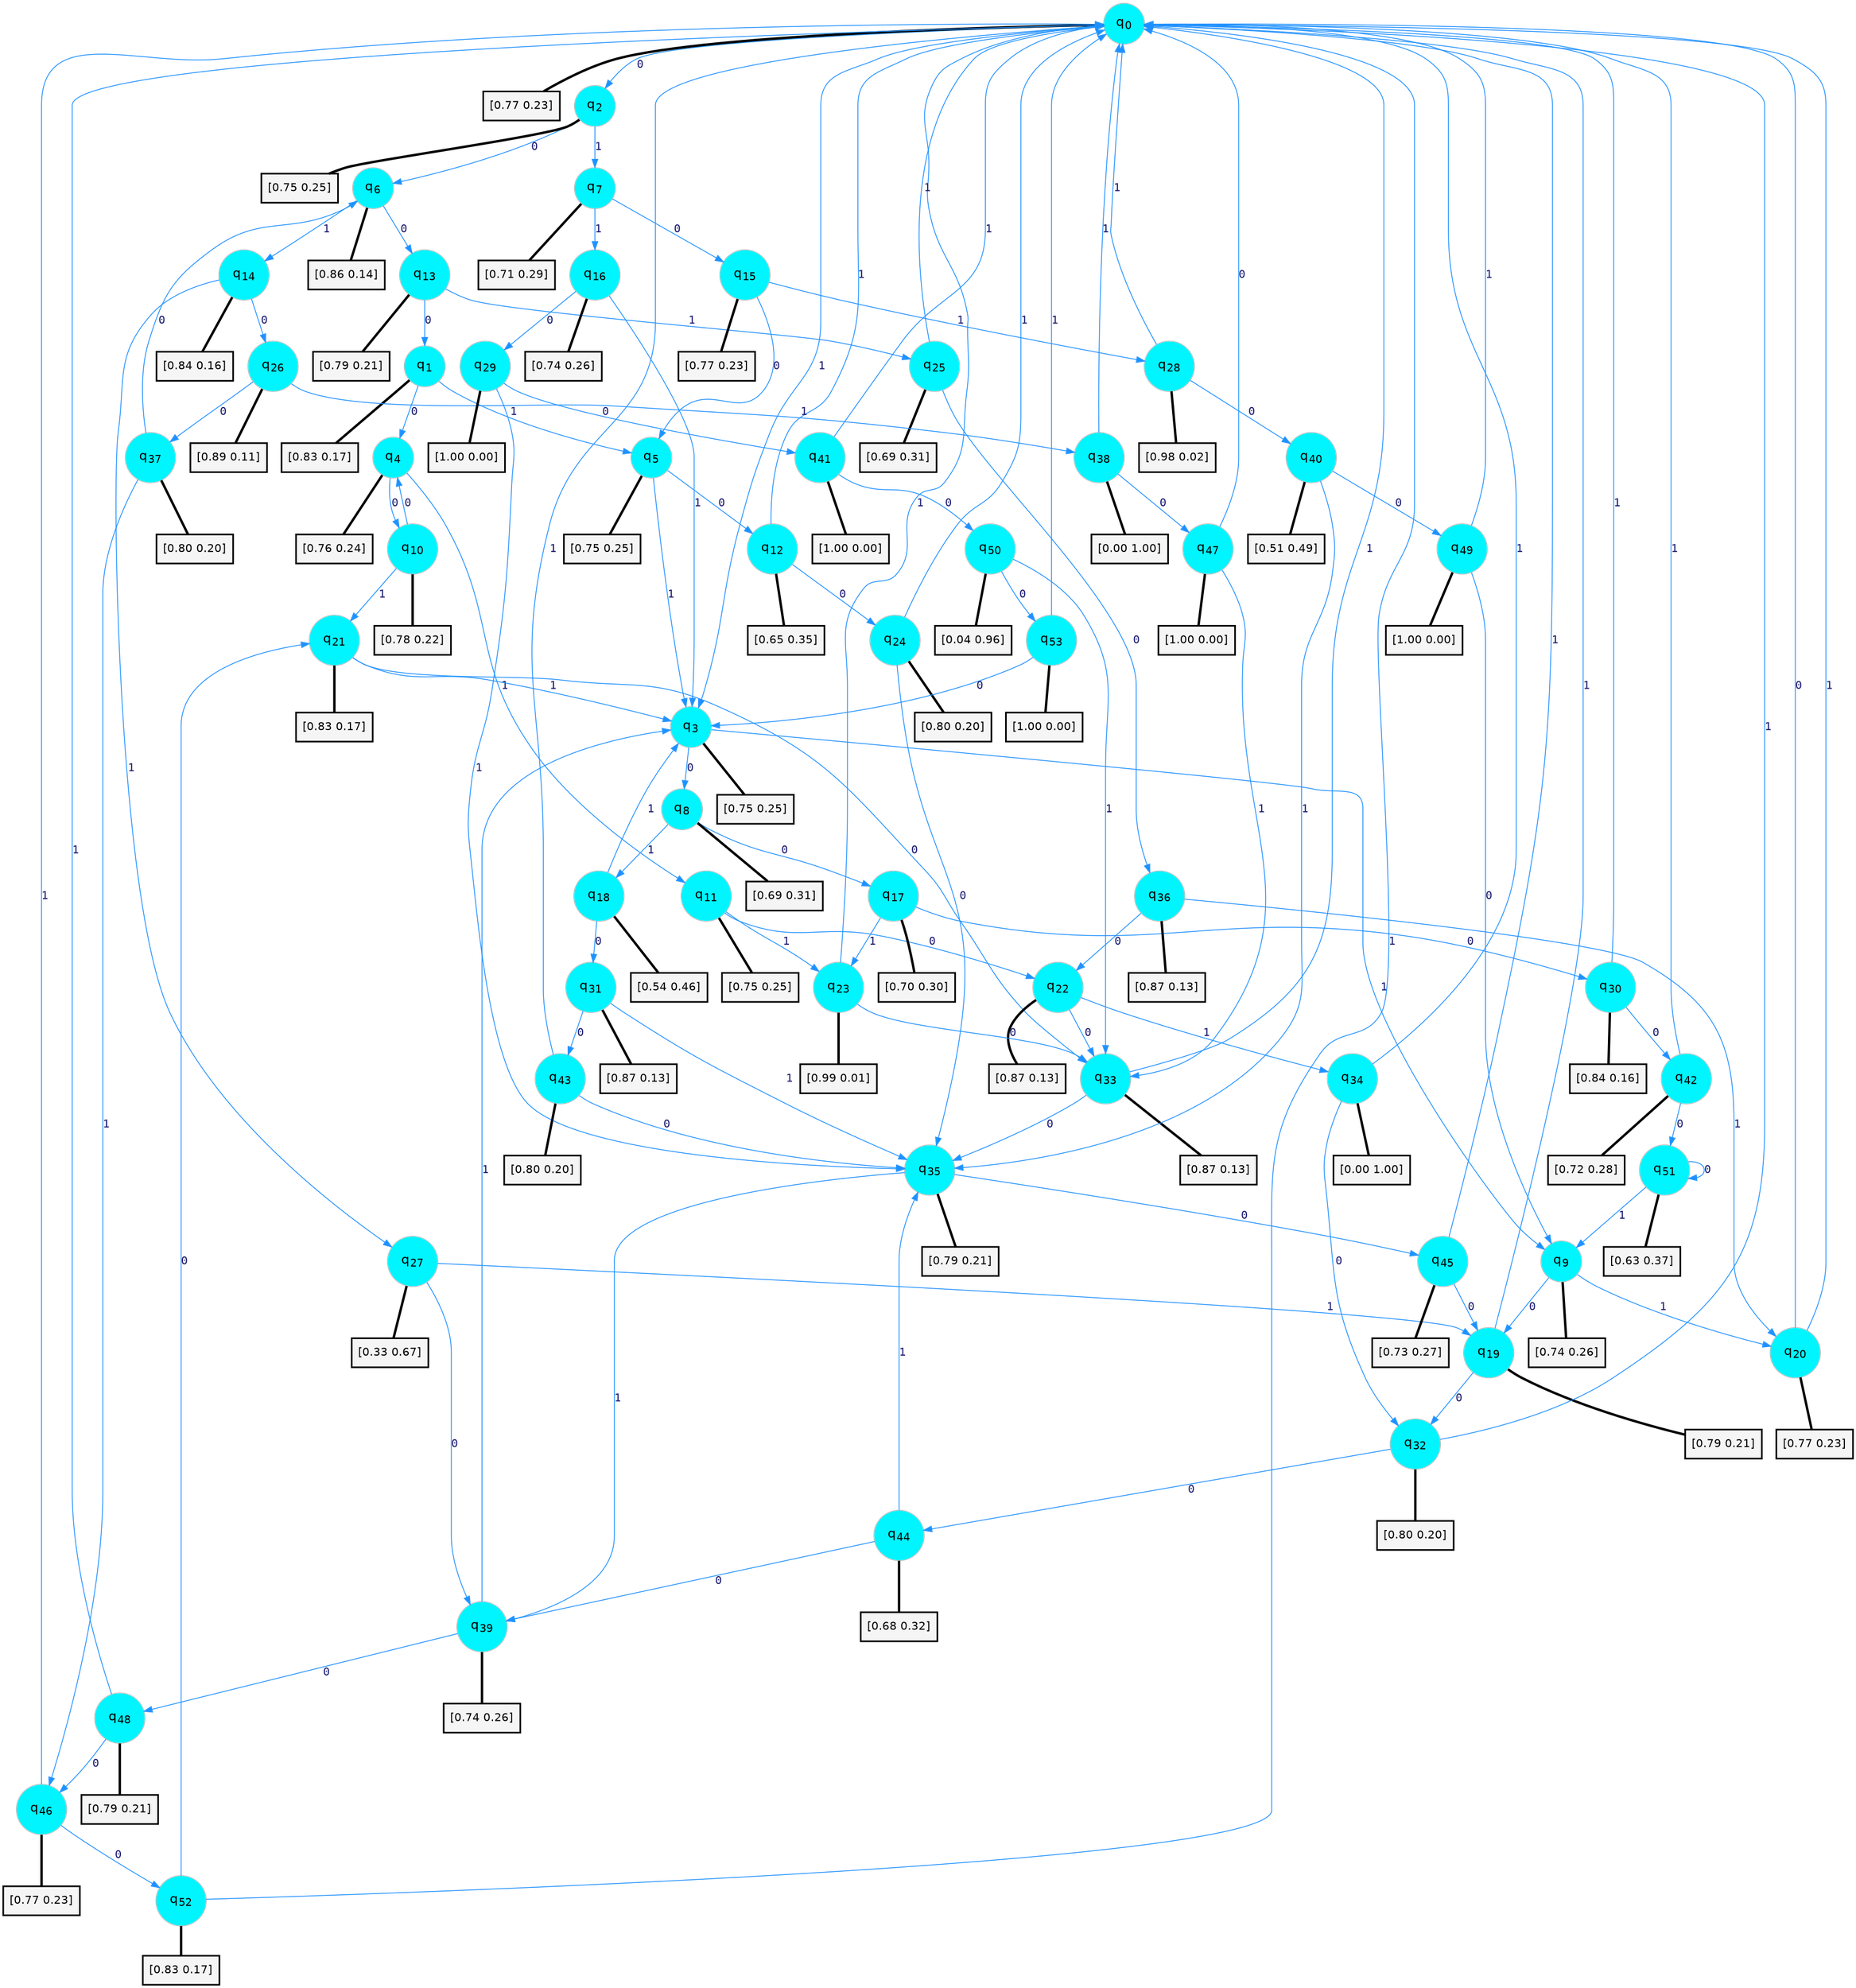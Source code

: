 digraph G {
graph [
bgcolor=transparent, dpi=300, rankdir=TD, size="40,25"];
node [
color=gray, fillcolor=turquoise1, fontcolor=black, fontname=Helvetica, fontsize=16, fontweight=bold, shape=circle, style=filled];
edge [
arrowsize=1, color=dodgerblue1, fontcolor=midnightblue, fontname=courier, fontweight=bold, penwidth=1, style=solid, weight=20];
0[label=<q<SUB>0</SUB>>];
1[label=<q<SUB>1</SUB>>];
2[label=<q<SUB>2</SUB>>];
3[label=<q<SUB>3</SUB>>];
4[label=<q<SUB>4</SUB>>];
5[label=<q<SUB>5</SUB>>];
6[label=<q<SUB>6</SUB>>];
7[label=<q<SUB>7</SUB>>];
8[label=<q<SUB>8</SUB>>];
9[label=<q<SUB>9</SUB>>];
10[label=<q<SUB>10</SUB>>];
11[label=<q<SUB>11</SUB>>];
12[label=<q<SUB>12</SUB>>];
13[label=<q<SUB>13</SUB>>];
14[label=<q<SUB>14</SUB>>];
15[label=<q<SUB>15</SUB>>];
16[label=<q<SUB>16</SUB>>];
17[label=<q<SUB>17</SUB>>];
18[label=<q<SUB>18</SUB>>];
19[label=<q<SUB>19</SUB>>];
20[label=<q<SUB>20</SUB>>];
21[label=<q<SUB>21</SUB>>];
22[label=<q<SUB>22</SUB>>];
23[label=<q<SUB>23</SUB>>];
24[label=<q<SUB>24</SUB>>];
25[label=<q<SUB>25</SUB>>];
26[label=<q<SUB>26</SUB>>];
27[label=<q<SUB>27</SUB>>];
28[label=<q<SUB>28</SUB>>];
29[label=<q<SUB>29</SUB>>];
30[label=<q<SUB>30</SUB>>];
31[label=<q<SUB>31</SUB>>];
32[label=<q<SUB>32</SUB>>];
33[label=<q<SUB>33</SUB>>];
34[label=<q<SUB>34</SUB>>];
35[label=<q<SUB>35</SUB>>];
36[label=<q<SUB>36</SUB>>];
37[label=<q<SUB>37</SUB>>];
38[label=<q<SUB>38</SUB>>];
39[label=<q<SUB>39</SUB>>];
40[label=<q<SUB>40</SUB>>];
41[label=<q<SUB>41</SUB>>];
42[label=<q<SUB>42</SUB>>];
43[label=<q<SUB>43</SUB>>];
44[label=<q<SUB>44</SUB>>];
45[label=<q<SUB>45</SUB>>];
46[label=<q<SUB>46</SUB>>];
47[label=<q<SUB>47</SUB>>];
48[label=<q<SUB>48</SUB>>];
49[label=<q<SUB>49</SUB>>];
50[label=<q<SUB>50</SUB>>];
51[label=<q<SUB>51</SUB>>];
52[label=<q<SUB>52</SUB>>];
53[label=<q<SUB>53</SUB>>];
54[label="[0.77 0.23]", shape=box,fontcolor=black, fontname=Helvetica, fontsize=14, penwidth=2, fillcolor=whitesmoke,color=black];
55[label="[0.83 0.17]", shape=box,fontcolor=black, fontname=Helvetica, fontsize=14, penwidth=2, fillcolor=whitesmoke,color=black];
56[label="[0.75 0.25]", shape=box,fontcolor=black, fontname=Helvetica, fontsize=14, penwidth=2, fillcolor=whitesmoke,color=black];
57[label="[0.75 0.25]", shape=box,fontcolor=black, fontname=Helvetica, fontsize=14, penwidth=2, fillcolor=whitesmoke,color=black];
58[label="[0.76 0.24]", shape=box,fontcolor=black, fontname=Helvetica, fontsize=14, penwidth=2, fillcolor=whitesmoke,color=black];
59[label="[0.75 0.25]", shape=box,fontcolor=black, fontname=Helvetica, fontsize=14, penwidth=2, fillcolor=whitesmoke,color=black];
60[label="[0.86 0.14]", shape=box,fontcolor=black, fontname=Helvetica, fontsize=14, penwidth=2, fillcolor=whitesmoke,color=black];
61[label="[0.71 0.29]", shape=box,fontcolor=black, fontname=Helvetica, fontsize=14, penwidth=2, fillcolor=whitesmoke,color=black];
62[label="[0.69 0.31]", shape=box,fontcolor=black, fontname=Helvetica, fontsize=14, penwidth=2, fillcolor=whitesmoke,color=black];
63[label="[0.74 0.26]", shape=box,fontcolor=black, fontname=Helvetica, fontsize=14, penwidth=2, fillcolor=whitesmoke,color=black];
64[label="[0.78 0.22]", shape=box,fontcolor=black, fontname=Helvetica, fontsize=14, penwidth=2, fillcolor=whitesmoke,color=black];
65[label="[0.75 0.25]", shape=box,fontcolor=black, fontname=Helvetica, fontsize=14, penwidth=2, fillcolor=whitesmoke,color=black];
66[label="[0.65 0.35]", shape=box,fontcolor=black, fontname=Helvetica, fontsize=14, penwidth=2, fillcolor=whitesmoke,color=black];
67[label="[0.79 0.21]", shape=box,fontcolor=black, fontname=Helvetica, fontsize=14, penwidth=2, fillcolor=whitesmoke,color=black];
68[label="[0.84 0.16]", shape=box,fontcolor=black, fontname=Helvetica, fontsize=14, penwidth=2, fillcolor=whitesmoke,color=black];
69[label="[0.77 0.23]", shape=box,fontcolor=black, fontname=Helvetica, fontsize=14, penwidth=2, fillcolor=whitesmoke,color=black];
70[label="[0.74 0.26]", shape=box,fontcolor=black, fontname=Helvetica, fontsize=14, penwidth=2, fillcolor=whitesmoke,color=black];
71[label="[0.70 0.30]", shape=box,fontcolor=black, fontname=Helvetica, fontsize=14, penwidth=2, fillcolor=whitesmoke,color=black];
72[label="[0.54 0.46]", shape=box,fontcolor=black, fontname=Helvetica, fontsize=14, penwidth=2, fillcolor=whitesmoke,color=black];
73[label="[0.79 0.21]", shape=box,fontcolor=black, fontname=Helvetica, fontsize=14, penwidth=2, fillcolor=whitesmoke,color=black];
74[label="[0.77 0.23]", shape=box,fontcolor=black, fontname=Helvetica, fontsize=14, penwidth=2, fillcolor=whitesmoke,color=black];
75[label="[0.83 0.17]", shape=box,fontcolor=black, fontname=Helvetica, fontsize=14, penwidth=2, fillcolor=whitesmoke,color=black];
76[label="[0.87 0.13]", shape=box,fontcolor=black, fontname=Helvetica, fontsize=14, penwidth=2, fillcolor=whitesmoke,color=black];
77[label="[0.99 0.01]", shape=box,fontcolor=black, fontname=Helvetica, fontsize=14, penwidth=2, fillcolor=whitesmoke,color=black];
78[label="[0.80 0.20]", shape=box,fontcolor=black, fontname=Helvetica, fontsize=14, penwidth=2, fillcolor=whitesmoke,color=black];
79[label="[0.69 0.31]", shape=box,fontcolor=black, fontname=Helvetica, fontsize=14, penwidth=2, fillcolor=whitesmoke,color=black];
80[label="[0.89 0.11]", shape=box,fontcolor=black, fontname=Helvetica, fontsize=14, penwidth=2, fillcolor=whitesmoke,color=black];
81[label="[0.33 0.67]", shape=box,fontcolor=black, fontname=Helvetica, fontsize=14, penwidth=2, fillcolor=whitesmoke,color=black];
82[label="[0.98 0.02]", shape=box,fontcolor=black, fontname=Helvetica, fontsize=14, penwidth=2, fillcolor=whitesmoke,color=black];
83[label="[1.00 0.00]", shape=box,fontcolor=black, fontname=Helvetica, fontsize=14, penwidth=2, fillcolor=whitesmoke,color=black];
84[label="[0.84 0.16]", shape=box,fontcolor=black, fontname=Helvetica, fontsize=14, penwidth=2, fillcolor=whitesmoke,color=black];
85[label="[0.87 0.13]", shape=box,fontcolor=black, fontname=Helvetica, fontsize=14, penwidth=2, fillcolor=whitesmoke,color=black];
86[label="[0.80 0.20]", shape=box,fontcolor=black, fontname=Helvetica, fontsize=14, penwidth=2, fillcolor=whitesmoke,color=black];
87[label="[0.87 0.13]", shape=box,fontcolor=black, fontname=Helvetica, fontsize=14, penwidth=2, fillcolor=whitesmoke,color=black];
88[label="[0.00 1.00]", shape=box,fontcolor=black, fontname=Helvetica, fontsize=14, penwidth=2, fillcolor=whitesmoke,color=black];
89[label="[0.79 0.21]", shape=box,fontcolor=black, fontname=Helvetica, fontsize=14, penwidth=2, fillcolor=whitesmoke,color=black];
90[label="[0.87 0.13]", shape=box,fontcolor=black, fontname=Helvetica, fontsize=14, penwidth=2, fillcolor=whitesmoke,color=black];
91[label="[0.80 0.20]", shape=box,fontcolor=black, fontname=Helvetica, fontsize=14, penwidth=2, fillcolor=whitesmoke,color=black];
92[label="[0.00 1.00]", shape=box,fontcolor=black, fontname=Helvetica, fontsize=14, penwidth=2, fillcolor=whitesmoke,color=black];
93[label="[0.74 0.26]", shape=box,fontcolor=black, fontname=Helvetica, fontsize=14, penwidth=2, fillcolor=whitesmoke,color=black];
94[label="[0.51 0.49]", shape=box,fontcolor=black, fontname=Helvetica, fontsize=14, penwidth=2, fillcolor=whitesmoke,color=black];
95[label="[1.00 0.00]", shape=box,fontcolor=black, fontname=Helvetica, fontsize=14, penwidth=2, fillcolor=whitesmoke,color=black];
96[label="[0.72 0.28]", shape=box,fontcolor=black, fontname=Helvetica, fontsize=14, penwidth=2, fillcolor=whitesmoke,color=black];
97[label="[0.80 0.20]", shape=box,fontcolor=black, fontname=Helvetica, fontsize=14, penwidth=2, fillcolor=whitesmoke,color=black];
98[label="[0.68 0.32]", shape=box,fontcolor=black, fontname=Helvetica, fontsize=14, penwidth=2, fillcolor=whitesmoke,color=black];
99[label="[0.73 0.27]", shape=box,fontcolor=black, fontname=Helvetica, fontsize=14, penwidth=2, fillcolor=whitesmoke,color=black];
100[label="[0.77 0.23]", shape=box,fontcolor=black, fontname=Helvetica, fontsize=14, penwidth=2, fillcolor=whitesmoke,color=black];
101[label="[1.00 0.00]", shape=box,fontcolor=black, fontname=Helvetica, fontsize=14, penwidth=2, fillcolor=whitesmoke,color=black];
102[label="[0.79 0.21]", shape=box,fontcolor=black, fontname=Helvetica, fontsize=14, penwidth=2, fillcolor=whitesmoke,color=black];
103[label="[1.00 0.00]", shape=box,fontcolor=black, fontname=Helvetica, fontsize=14, penwidth=2, fillcolor=whitesmoke,color=black];
104[label="[0.04 0.96]", shape=box,fontcolor=black, fontname=Helvetica, fontsize=14, penwidth=2, fillcolor=whitesmoke,color=black];
105[label="[0.63 0.37]", shape=box,fontcolor=black, fontname=Helvetica, fontsize=14, penwidth=2, fillcolor=whitesmoke,color=black];
106[label="[0.83 0.17]", shape=box,fontcolor=black, fontname=Helvetica, fontsize=14, penwidth=2, fillcolor=whitesmoke,color=black];
107[label="[1.00 0.00]", shape=box,fontcolor=black, fontname=Helvetica, fontsize=14, penwidth=2, fillcolor=whitesmoke,color=black];
0->2 [label=0];
0->3 [label=1];
0->54 [arrowhead=none, penwidth=3,color=black];
1->4 [label=0];
1->5 [label=1];
1->55 [arrowhead=none, penwidth=3,color=black];
2->6 [label=0];
2->7 [label=1];
2->56 [arrowhead=none, penwidth=3,color=black];
3->8 [label=0];
3->9 [label=1];
3->57 [arrowhead=none, penwidth=3,color=black];
4->10 [label=0];
4->11 [label=1];
4->58 [arrowhead=none, penwidth=3,color=black];
5->12 [label=0];
5->3 [label=1];
5->59 [arrowhead=none, penwidth=3,color=black];
6->13 [label=0];
6->14 [label=1];
6->60 [arrowhead=none, penwidth=3,color=black];
7->15 [label=0];
7->16 [label=1];
7->61 [arrowhead=none, penwidth=3,color=black];
8->17 [label=0];
8->18 [label=1];
8->62 [arrowhead=none, penwidth=3,color=black];
9->19 [label=0];
9->20 [label=1];
9->63 [arrowhead=none, penwidth=3,color=black];
10->4 [label=0];
10->21 [label=1];
10->64 [arrowhead=none, penwidth=3,color=black];
11->22 [label=0];
11->23 [label=1];
11->65 [arrowhead=none, penwidth=3,color=black];
12->24 [label=0];
12->0 [label=1];
12->66 [arrowhead=none, penwidth=3,color=black];
13->1 [label=0];
13->25 [label=1];
13->67 [arrowhead=none, penwidth=3,color=black];
14->26 [label=0];
14->27 [label=1];
14->68 [arrowhead=none, penwidth=3,color=black];
15->5 [label=0];
15->28 [label=1];
15->69 [arrowhead=none, penwidth=3,color=black];
16->29 [label=0];
16->3 [label=1];
16->70 [arrowhead=none, penwidth=3,color=black];
17->30 [label=0];
17->23 [label=1];
17->71 [arrowhead=none, penwidth=3,color=black];
18->31 [label=0];
18->3 [label=1];
18->72 [arrowhead=none, penwidth=3,color=black];
19->32 [label=0];
19->0 [label=1];
19->73 [arrowhead=none, penwidth=3,color=black];
20->0 [label=0];
20->0 [label=1];
20->74 [arrowhead=none, penwidth=3,color=black];
21->33 [label=0];
21->3 [label=1];
21->75 [arrowhead=none, penwidth=3,color=black];
22->33 [label=0];
22->34 [label=1];
22->76 [arrowhead=none, penwidth=3,color=black];
23->33 [label=0];
23->0 [label=1];
23->77 [arrowhead=none, penwidth=3,color=black];
24->35 [label=0];
24->0 [label=1];
24->78 [arrowhead=none, penwidth=3,color=black];
25->36 [label=0];
25->0 [label=1];
25->79 [arrowhead=none, penwidth=3,color=black];
26->37 [label=0];
26->38 [label=1];
26->80 [arrowhead=none, penwidth=3,color=black];
27->39 [label=0];
27->19 [label=1];
27->81 [arrowhead=none, penwidth=3,color=black];
28->40 [label=0];
28->0 [label=1];
28->82 [arrowhead=none, penwidth=3,color=black];
29->41 [label=0];
29->35 [label=1];
29->83 [arrowhead=none, penwidth=3,color=black];
30->42 [label=0];
30->0 [label=1];
30->84 [arrowhead=none, penwidth=3,color=black];
31->43 [label=0];
31->35 [label=1];
31->85 [arrowhead=none, penwidth=3,color=black];
32->44 [label=0];
32->0 [label=1];
32->86 [arrowhead=none, penwidth=3,color=black];
33->35 [label=0];
33->0 [label=1];
33->87 [arrowhead=none, penwidth=3,color=black];
34->32 [label=0];
34->0 [label=1];
34->88 [arrowhead=none, penwidth=3,color=black];
35->45 [label=0];
35->39 [label=1];
35->89 [arrowhead=none, penwidth=3,color=black];
36->22 [label=0];
36->20 [label=1];
36->90 [arrowhead=none, penwidth=3,color=black];
37->6 [label=0];
37->46 [label=1];
37->91 [arrowhead=none, penwidth=3,color=black];
38->47 [label=0];
38->0 [label=1];
38->92 [arrowhead=none, penwidth=3,color=black];
39->48 [label=0];
39->3 [label=1];
39->93 [arrowhead=none, penwidth=3,color=black];
40->49 [label=0];
40->35 [label=1];
40->94 [arrowhead=none, penwidth=3,color=black];
41->50 [label=0];
41->0 [label=1];
41->95 [arrowhead=none, penwidth=3,color=black];
42->51 [label=0];
42->0 [label=1];
42->96 [arrowhead=none, penwidth=3,color=black];
43->35 [label=0];
43->0 [label=1];
43->97 [arrowhead=none, penwidth=3,color=black];
44->39 [label=0];
44->35 [label=1];
44->98 [arrowhead=none, penwidth=3,color=black];
45->19 [label=0];
45->0 [label=1];
45->99 [arrowhead=none, penwidth=3,color=black];
46->52 [label=0];
46->0 [label=1];
46->100 [arrowhead=none, penwidth=3,color=black];
47->0 [label=0];
47->33 [label=1];
47->101 [arrowhead=none, penwidth=3,color=black];
48->46 [label=0];
48->0 [label=1];
48->102 [arrowhead=none, penwidth=3,color=black];
49->9 [label=0];
49->0 [label=1];
49->103 [arrowhead=none, penwidth=3,color=black];
50->53 [label=0];
50->33 [label=1];
50->104 [arrowhead=none, penwidth=3,color=black];
51->51 [label=0];
51->9 [label=1];
51->105 [arrowhead=none, penwidth=3,color=black];
52->21 [label=0];
52->0 [label=1];
52->106 [arrowhead=none, penwidth=3,color=black];
53->3 [label=0];
53->0 [label=1];
53->107 [arrowhead=none, penwidth=3,color=black];
}
